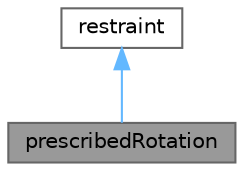 digraph "prescribedRotation"
{
 // LATEX_PDF_SIZE
  bgcolor="transparent";
  edge [fontname=Helvetica,fontsize=10,labelfontname=Helvetica,labelfontsize=10];
  node [fontname=Helvetica,fontsize=10,shape=box,height=0.2,width=0.4];
  Node1 [id="Node000001",label="prescribedRotation",height=0.2,width=0.4,color="gray40", fillcolor="grey60", style="filled", fontcolor="black",tooltip="Restraint setting angular velocity of the rigid body. Developed from the linear axial angular spring ..."];
  Node2 -> Node1 [id="edge1_Node000001_Node000002",dir="back",color="steelblue1",style="solid",tooltip=" "];
  Node2 [id="Node000002",label="restraint",height=0.2,width=0.4,color="gray40", fillcolor="white", style="filled",URL="$classFoam_1_1RBD_1_1restraint.html",tooltip="Base class for defining restraints for rigid-body dynamics."];
}
